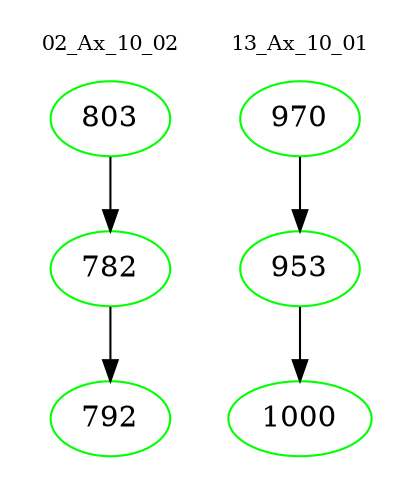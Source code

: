 digraph{
subgraph cluster_0 {
color = white
label = "02_Ax_10_02";
fontsize=10;
T0_803 [label="803", color="green"]
T0_803 -> T0_782 [color="black"]
T0_782 [label="782", color="green"]
T0_782 -> T0_792 [color="black"]
T0_792 [label="792", color="green"]
}
subgraph cluster_1 {
color = white
label = "13_Ax_10_01";
fontsize=10;
T1_970 [label="970", color="green"]
T1_970 -> T1_953 [color="black"]
T1_953 [label="953", color="green"]
T1_953 -> T1_1000 [color="black"]
T1_1000 [label="1000", color="green"]
}
}
